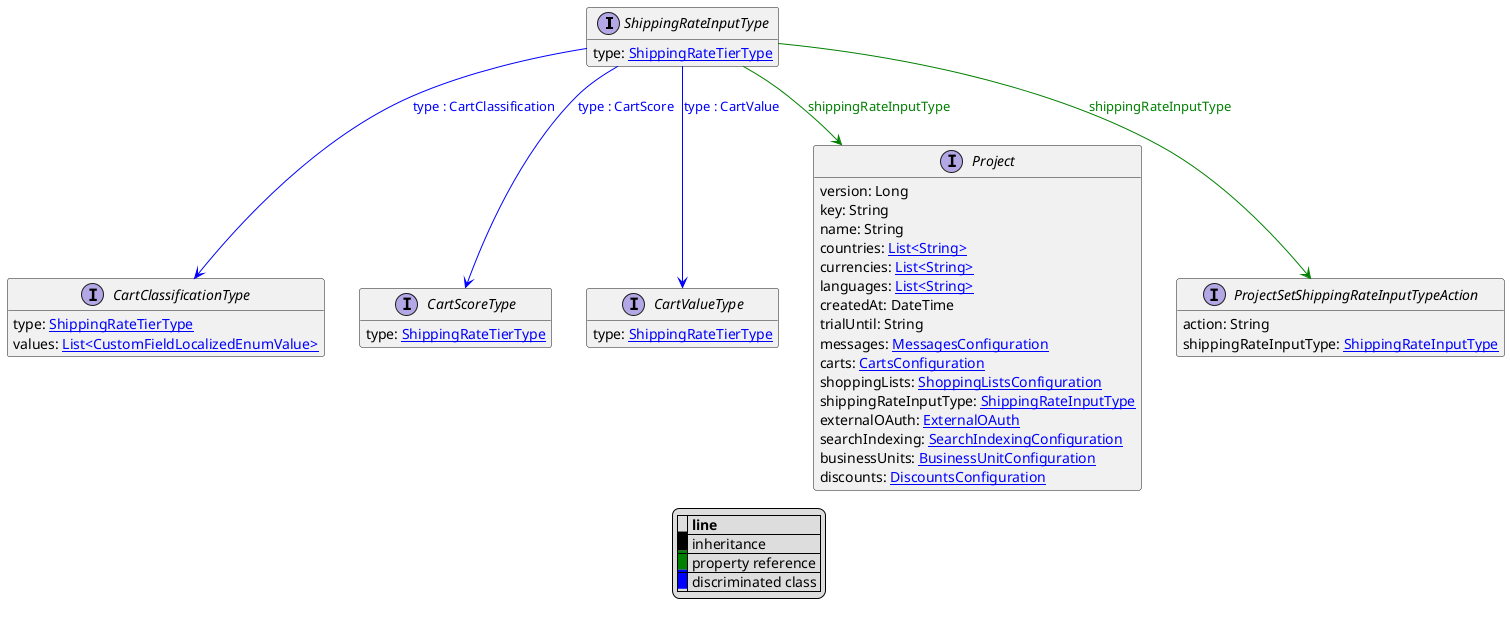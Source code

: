 @startuml

hide empty fields
hide empty methods
legend
|= |= line |
|<back:black>   </back>| inheritance |
|<back:green>   </back>| property reference |
|<back:blue>   </back>| discriminated class |
endlegend
interface ShippingRateInputType [[ShippingRateInputType.svg]]  {
    type: [[ShippingRateTierType.svg ShippingRateTierType]]
}


interface CartClassificationType [[CartClassificationType.svg]]  {
    type: [[ShippingRateTierType.svg ShippingRateTierType]]
    values: [[CustomFieldLocalizedEnumValue.svg List<CustomFieldLocalizedEnumValue>]]
}
interface CartScoreType [[CartScoreType.svg]]  {
    type: [[ShippingRateTierType.svg ShippingRateTierType]]
}
interface CartValueType [[CartValueType.svg]]  {
    type: [[ShippingRateTierType.svg ShippingRateTierType]]
}
interface Project [[Project.svg]]  {
    version: Long
    key: String
    name: String
    countries: [[String.svg List<String>]]
    currencies: [[String.svg List<String>]]
    languages: [[String.svg List<String>]]
    createdAt: DateTime
    trialUntil: String
    messages: [[MessagesConfiguration.svg MessagesConfiguration]]
    carts: [[CartsConfiguration.svg CartsConfiguration]]
    shoppingLists: [[ShoppingListsConfiguration.svg ShoppingListsConfiguration]]
    shippingRateInputType: [[ShippingRateInputType.svg ShippingRateInputType]]
    externalOAuth: [[ExternalOAuth.svg ExternalOAuth]]
    searchIndexing: [[SearchIndexingConfiguration.svg SearchIndexingConfiguration]]
    businessUnits: [[BusinessUnitConfiguration.svg BusinessUnitConfiguration]]
    discounts: [[DiscountsConfiguration.svg DiscountsConfiguration]]
}
interface ProjectSetShippingRateInputTypeAction [[ProjectSetShippingRateInputTypeAction.svg]]  {
    action: String
    shippingRateInputType: [[ShippingRateInputType.svg ShippingRateInputType]]
}
ShippingRateInputType --> CartClassificationType #blue;text:blue : "type : CartClassification"
ShippingRateInputType --> CartScoreType #blue;text:blue : "type : CartScore"
ShippingRateInputType --> CartValueType #blue;text:blue : "type : CartValue"
ShippingRateInputType --> Project #green;text:green : "shippingRateInputType"
ShippingRateInputType --> ProjectSetShippingRateInputTypeAction #green;text:green : "shippingRateInputType"
@enduml

